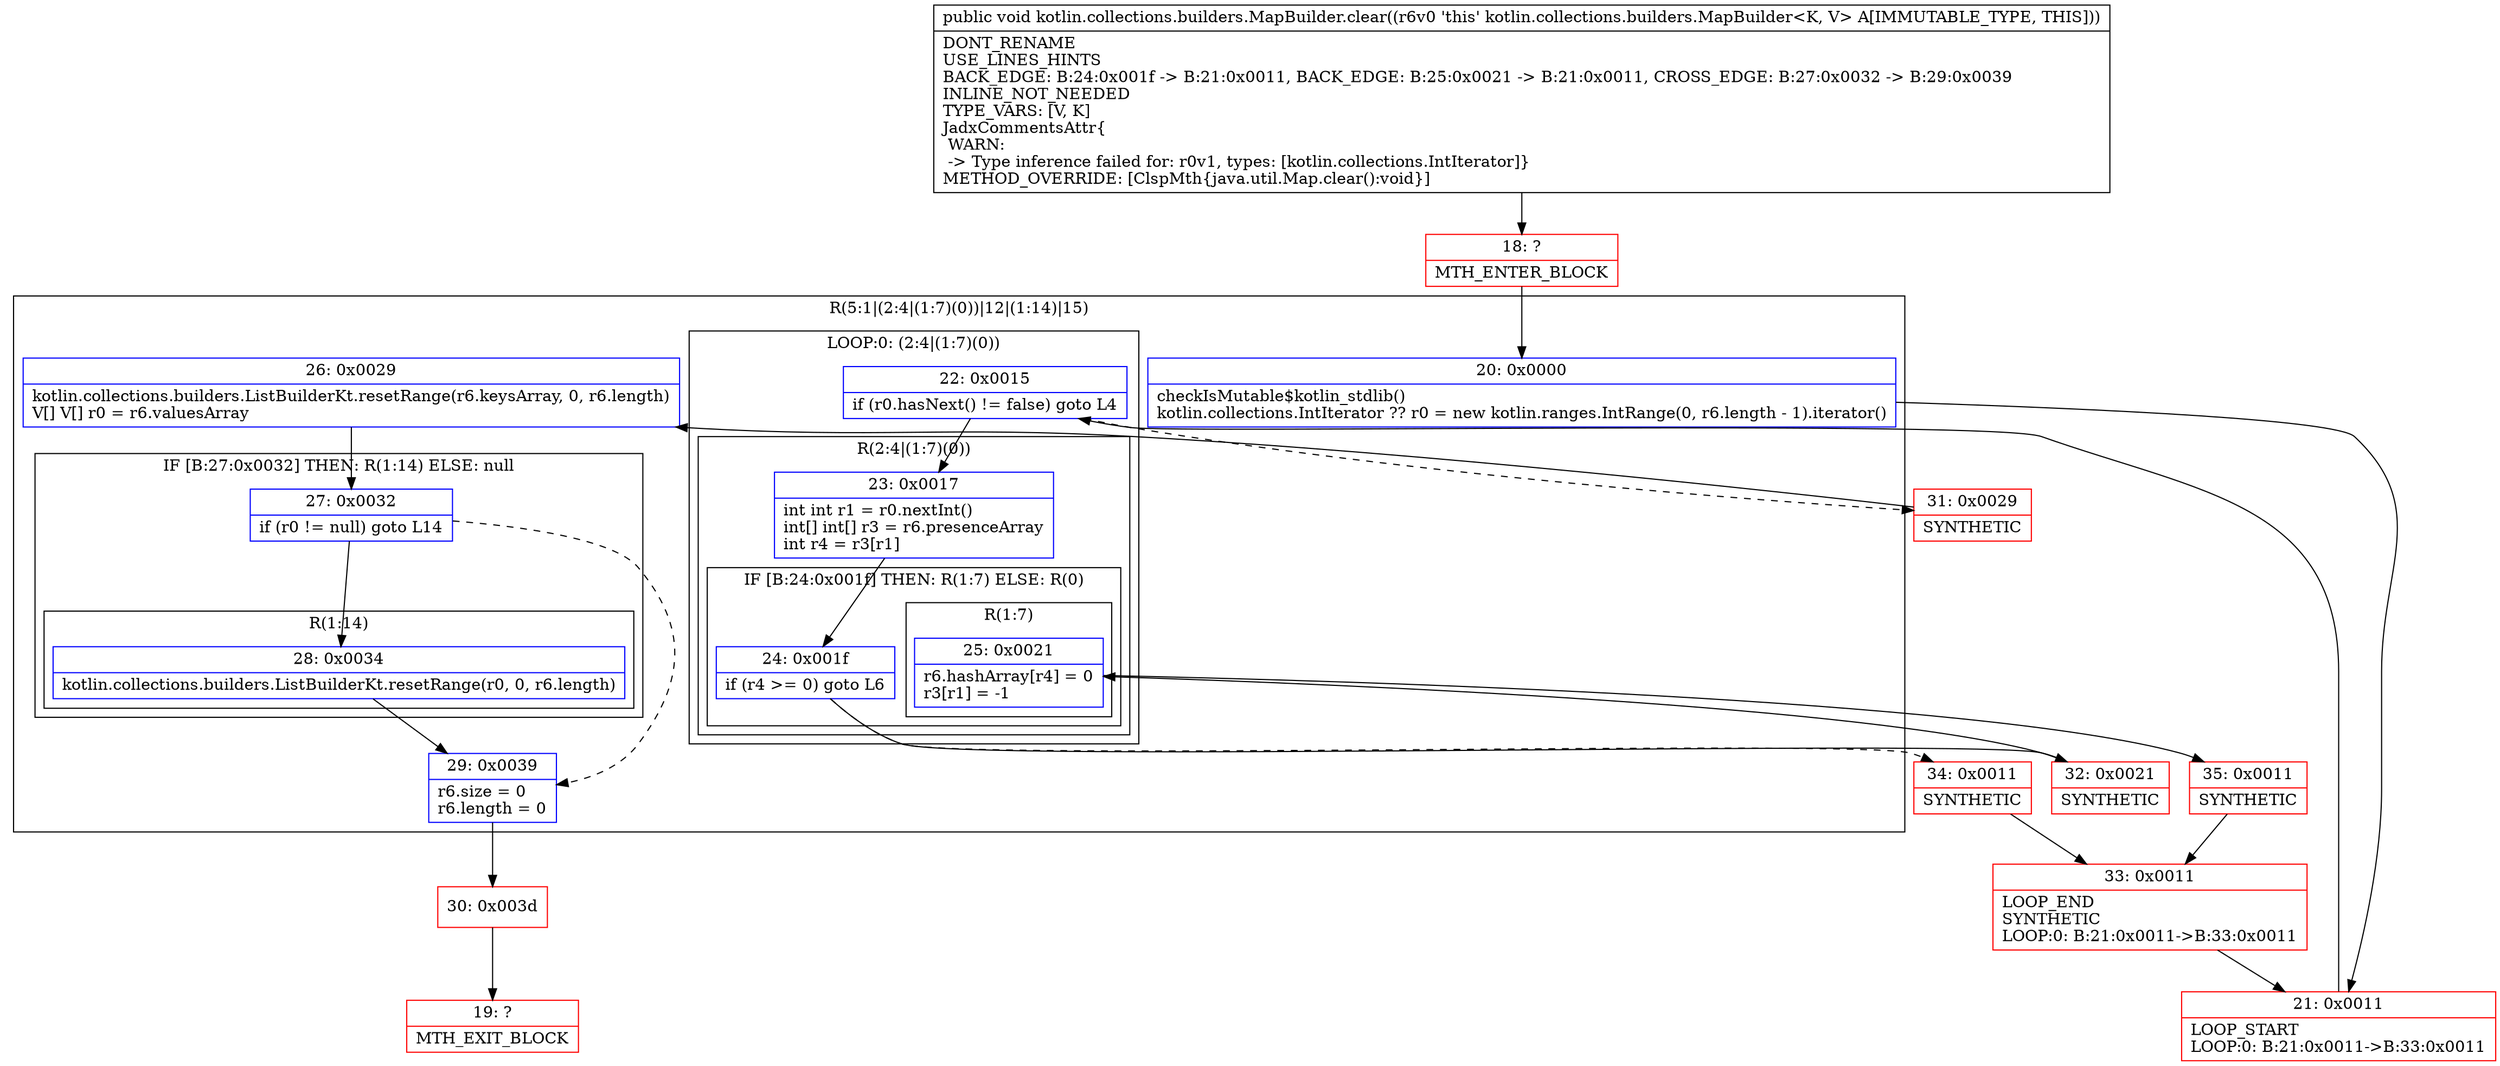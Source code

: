 digraph "CFG forkotlin.collections.builders.MapBuilder.clear()V" {
subgraph cluster_Region_54958511 {
label = "R(5:1|(2:4|(1:7)(0))|12|(1:14)|15)";
node [shape=record,color=blue];
Node_20 [shape=record,label="{20\:\ 0x0000|checkIsMutable$kotlin_stdlib()\lkotlin.collections.IntIterator ?? r0 = new kotlin.ranges.IntRange(0, r6.length \- 1).iterator()\l}"];
subgraph cluster_LoopRegion_1203577476 {
label = "LOOP:0: (2:4|(1:7)(0))";
node [shape=record,color=blue];
Node_22 [shape=record,label="{22\:\ 0x0015|if (r0.hasNext() != false) goto L4\l}"];
subgraph cluster_Region_147898645 {
label = "R(2:4|(1:7)(0))";
node [shape=record,color=blue];
Node_23 [shape=record,label="{23\:\ 0x0017|int int r1 = r0.nextInt()\lint[] int[] r3 = r6.presenceArray\lint r4 = r3[r1]\l}"];
subgraph cluster_IfRegion_1866428318 {
label = "IF [B:24:0x001f] THEN: R(1:7) ELSE: R(0)";
node [shape=record,color=blue];
Node_24 [shape=record,label="{24\:\ 0x001f|if (r4 \>= 0) goto L6\l}"];
subgraph cluster_Region_1642713823 {
label = "R(1:7)";
node [shape=record,color=blue];
Node_25 [shape=record,label="{25\:\ 0x0021|r6.hashArray[r4] = 0\lr3[r1] = \-1\l}"];
}
subgraph cluster_Region_1496973444 {
label = "R(0)";
node [shape=record,color=blue];
}
}
}
}
Node_26 [shape=record,label="{26\:\ 0x0029|kotlin.collections.builders.ListBuilderKt.resetRange(r6.keysArray, 0, r6.length)\lV[] V[] r0 = r6.valuesArray\l}"];
subgraph cluster_IfRegion_2027034080 {
label = "IF [B:27:0x0032] THEN: R(1:14) ELSE: null";
node [shape=record,color=blue];
Node_27 [shape=record,label="{27\:\ 0x0032|if (r0 != null) goto L14\l}"];
subgraph cluster_Region_1332637876 {
label = "R(1:14)";
node [shape=record,color=blue];
Node_28 [shape=record,label="{28\:\ 0x0034|kotlin.collections.builders.ListBuilderKt.resetRange(r0, 0, r6.length)\l}"];
}
}
Node_29 [shape=record,label="{29\:\ 0x0039|r6.size = 0\lr6.length = 0\l}"];
}
Node_18 [shape=record,color=red,label="{18\:\ ?|MTH_ENTER_BLOCK\l}"];
Node_21 [shape=record,color=red,label="{21\:\ 0x0011|LOOP_START\lLOOP:0: B:21:0x0011\-\>B:33:0x0011\l}"];
Node_32 [shape=record,color=red,label="{32\:\ 0x0021|SYNTHETIC\l}"];
Node_35 [shape=record,color=red,label="{35\:\ 0x0011|SYNTHETIC\l}"];
Node_33 [shape=record,color=red,label="{33\:\ 0x0011|LOOP_END\lSYNTHETIC\lLOOP:0: B:21:0x0011\-\>B:33:0x0011\l}"];
Node_34 [shape=record,color=red,label="{34\:\ 0x0011|SYNTHETIC\l}"];
Node_31 [shape=record,color=red,label="{31\:\ 0x0029|SYNTHETIC\l}"];
Node_30 [shape=record,color=red,label="{30\:\ 0x003d}"];
Node_19 [shape=record,color=red,label="{19\:\ ?|MTH_EXIT_BLOCK\l}"];
MethodNode[shape=record,label="{public void kotlin.collections.builders.MapBuilder.clear((r6v0 'this' kotlin.collections.builders.MapBuilder\<K, V\> A[IMMUTABLE_TYPE, THIS]))  | DONT_RENAME\lUSE_LINES_HINTS\lBACK_EDGE: B:24:0x001f \-\> B:21:0x0011, BACK_EDGE: B:25:0x0021 \-\> B:21:0x0011, CROSS_EDGE: B:27:0x0032 \-\> B:29:0x0039\lINLINE_NOT_NEEDED\lTYPE_VARS: [V, K]\lJadxCommentsAttr\{\l WARN: \l \-\> Type inference failed for: r0v1, types: [kotlin.collections.IntIterator]\}\lMETHOD_OVERRIDE: [ClspMth\{java.util.Map.clear():void\}]\l}"];
MethodNode -> Node_18;Node_20 -> Node_21;
Node_22 -> Node_23;
Node_22 -> Node_31[style=dashed];
Node_23 -> Node_24;
Node_24 -> Node_32;
Node_24 -> Node_34[style=dashed];
Node_25 -> Node_35;
Node_26 -> Node_27;
Node_27 -> Node_28;
Node_27 -> Node_29[style=dashed];
Node_28 -> Node_29;
Node_29 -> Node_30;
Node_18 -> Node_20;
Node_21 -> Node_22;
Node_32 -> Node_25;
Node_35 -> Node_33;
Node_33 -> Node_21;
Node_34 -> Node_33;
Node_31 -> Node_26;
Node_30 -> Node_19;
}

